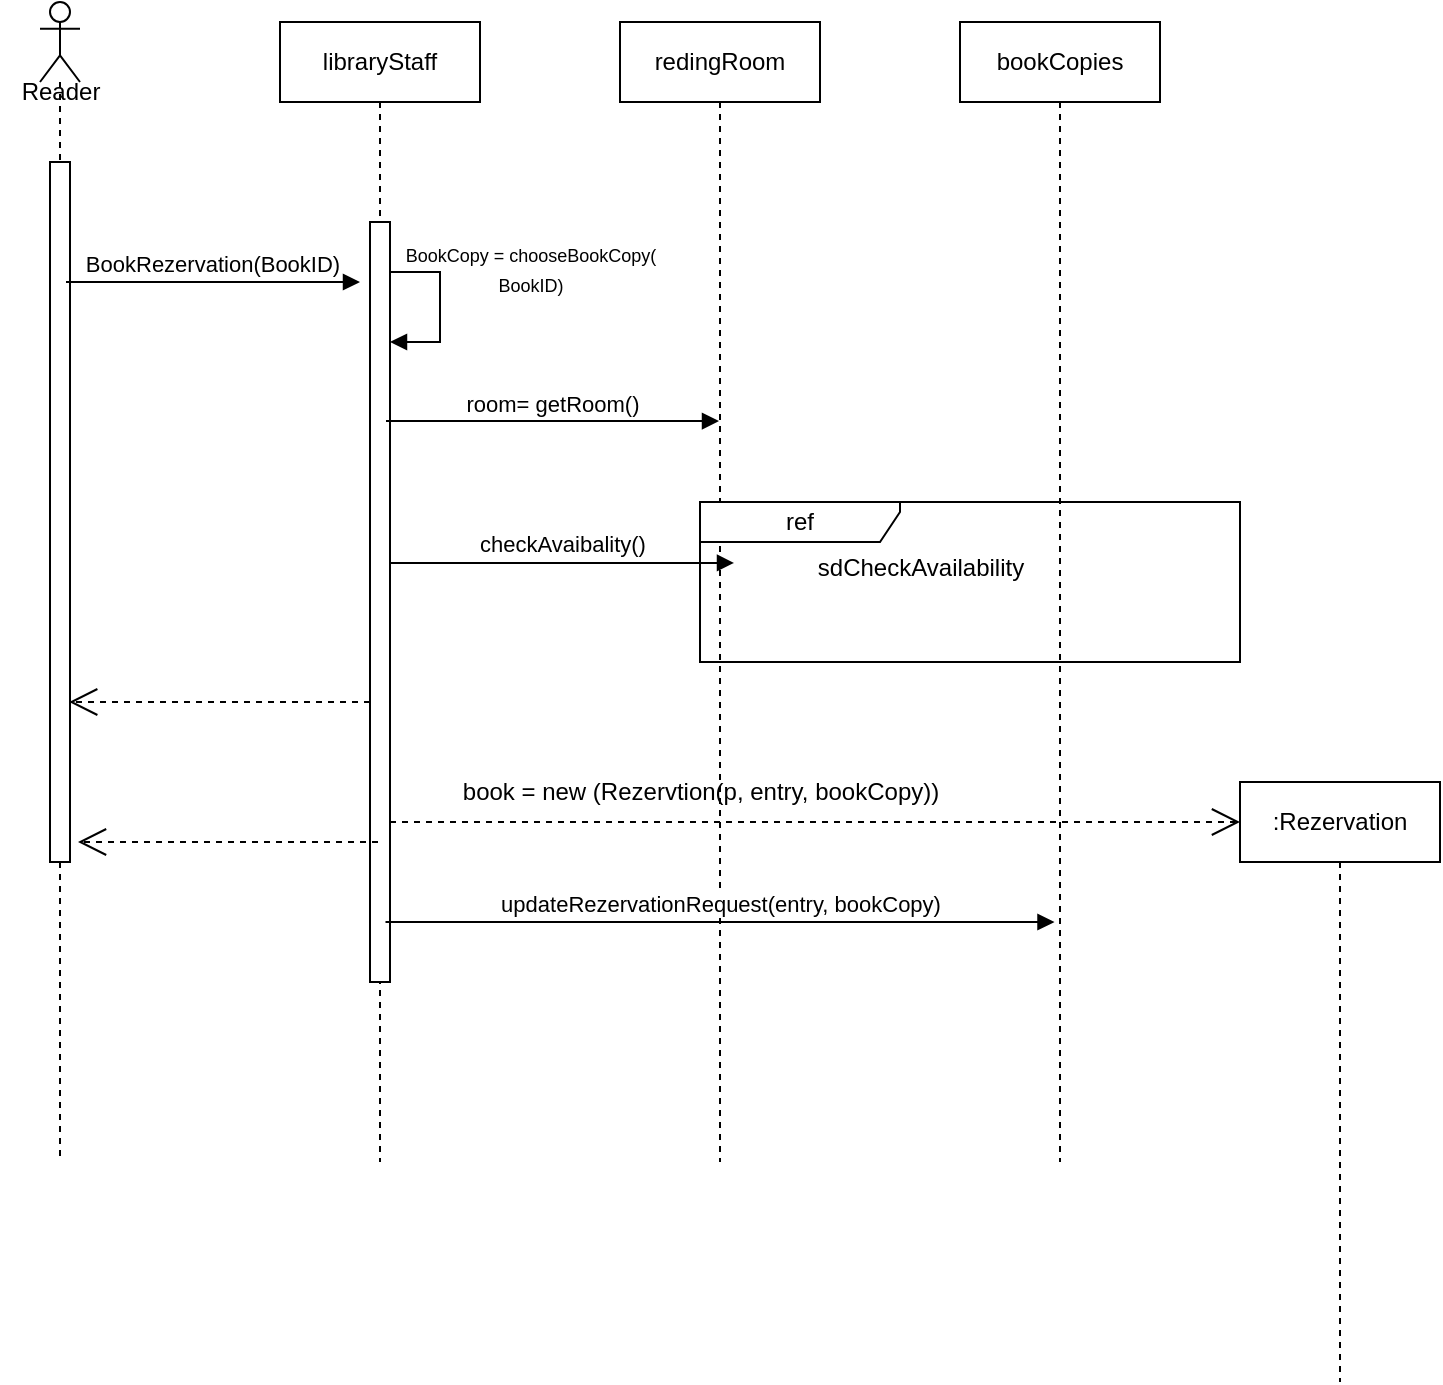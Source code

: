 <mxfile version="24.8.4">
  <diagram name="Страница — 1" id="pS3-0in7lJvGyoiqe4uQ">
    <mxGraphModel dx="1524" dy="647" grid="1" gridSize="10" guides="1" tooltips="1" connect="1" arrows="1" fold="1" page="1" pageScale="1" pageWidth="827" pageHeight="1169" math="0" shadow="0">
      <root>
        <mxCell id="0" />
        <mxCell id="1" parent="0" />
        <mxCell id="MXmLlazvCsYPoLQf0tN6-3" value="" style="shape=umlLifeline;perimeter=lifelinePerimeter;whiteSpace=wrap;html=1;container=1;dropTarget=0;collapsible=0;recursiveResize=0;outlineConnect=0;portConstraint=eastwest;newEdgeStyle={&quot;curved&quot;:0,&quot;rounded&quot;:0};participant=umlActor;" vertex="1" parent="1">
          <mxGeometry x="320" y="380" width="20" height="580" as="geometry" />
        </mxCell>
        <mxCell id="MXmLlazvCsYPoLQf0tN6-5" value="" style="html=1;points=[[0,0,0,0,5],[0,1,0,0,-5],[1,0,0,0,5],[1,1,0,0,-5]];perimeter=orthogonalPerimeter;outlineConnect=0;targetShapes=umlLifeline;portConstraint=eastwest;newEdgeStyle={&quot;curved&quot;:0,&quot;rounded&quot;:0};" vertex="1" parent="MXmLlazvCsYPoLQf0tN6-3">
          <mxGeometry x="5" y="80" width="10" height="350" as="geometry" />
        </mxCell>
        <mxCell id="MXmLlazvCsYPoLQf0tN6-4" value="Reader" style="text;html=1;align=center;verticalAlign=middle;resizable=0;points=[];autosize=1;strokeColor=none;fillColor=none;" vertex="1" parent="1">
          <mxGeometry x="300" y="410" width="60" height="30" as="geometry" />
        </mxCell>
        <mxCell id="MXmLlazvCsYPoLQf0tN6-6" value="libraryStaff" style="shape=umlLifeline;perimeter=lifelinePerimeter;whiteSpace=wrap;html=1;container=1;dropTarget=0;collapsible=0;recursiveResize=0;outlineConnect=0;portConstraint=eastwest;newEdgeStyle={&quot;curved&quot;:0,&quot;rounded&quot;:0};" vertex="1" parent="1">
          <mxGeometry x="440" y="390" width="100" height="570" as="geometry" />
        </mxCell>
        <mxCell id="MXmLlazvCsYPoLQf0tN6-12" value="" style="html=1;points=[[0,0,0,0,5],[0,1,0,0,-5],[1,0,0,0,5],[1,1,0,0,-5]];perimeter=orthogonalPerimeter;outlineConnect=0;targetShapes=umlLifeline;portConstraint=eastwest;newEdgeStyle={&quot;curved&quot;:0,&quot;rounded&quot;:0};" vertex="1" parent="MXmLlazvCsYPoLQf0tN6-6">
          <mxGeometry x="45" y="100" width="10" height="380" as="geometry" />
        </mxCell>
        <mxCell id="MXmLlazvCsYPoLQf0tN6-13" value="" style="html=1;align=left;spacingLeft=2;endArrow=block;rounded=0;edgeStyle=orthogonalEdgeStyle;curved=0;rounded=0;exitX=1;exitY=0;exitDx=0;exitDy=5;exitPerimeter=0;" edge="1" target="MXmLlazvCsYPoLQf0tN6-12" parent="MXmLlazvCsYPoLQf0tN6-6" source="MXmLlazvCsYPoLQf0tN6-12">
          <mxGeometry x="0.333" y="11" relative="1" as="geometry">
            <mxPoint x="55" y="110" as="sourcePoint" />
            <Array as="points">
              <mxPoint x="80" y="125" />
              <mxPoint x="80" y="160" />
            </Array>
            <mxPoint x="5" y="-1" as="offset" />
          </mxGeometry>
        </mxCell>
        <mxCell id="MXmLlazvCsYPoLQf0tN6-7" value="redingRoom" style="shape=umlLifeline;perimeter=lifelinePerimeter;whiteSpace=wrap;html=1;container=1;dropTarget=0;collapsible=0;recursiveResize=0;outlineConnect=0;portConstraint=eastwest;newEdgeStyle={&quot;curved&quot;:0,&quot;rounded&quot;:0};" vertex="1" parent="1">
          <mxGeometry x="610" y="390" width="100" height="570" as="geometry" />
        </mxCell>
        <mxCell id="MXmLlazvCsYPoLQf0tN6-8" value="bookCopies" style="shape=umlLifeline;perimeter=lifelinePerimeter;whiteSpace=wrap;html=1;container=1;dropTarget=0;collapsible=0;recursiveResize=0;outlineConnect=0;portConstraint=eastwest;newEdgeStyle={&quot;curved&quot;:0,&quot;rounded&quot;:0};" vertex="1" parent="1">
          <mxGeometry x="780" y="390" width="100" height="570" as="geometry" />
        </mxCell>
        <mxCell id="MXmLlazvCsYPoLQf0tN6-10" value="BookRezervation(BookID)" style="html=1;verticalAlign=bottom;endArrow=block;curved=0;rounded=0;" edge="1" parent="1">
          <mxGeometry x="-0.001" width="80" relative="1" as="geometry">
            <mxPoint x="332.999" y="520" as="sourcePoint" />
            <mxPoint x="480" y="520" as="targetPoint" />
            <mxPoint as="offset" />
          </mxGeometry>
        </mxCell>
        <mxCell id="MXmLlazvCsYPoLQf0tN6-14" value="&lt;font style=&quot;font-size: 9px;&quot;&gt;BookCopy = chooseBookCopy(&lt;/font&gt;&lt;div&gt;&lt;font style=&quot;font-size: 9px;&quot;&gt;BookID)&lt;/font&gt;&lt;/div&gt;" style="text;html=1;align=center;verticalAlign=middle;resizable=0;points=[];autosize=1;strokeColor=none;fillColor=none;" vertex="1" parent="1">
          <mxGeometry x="490" y="493" width="150" height="40" as="geometry" />
        </mxCell>
        <mxCell id="MXmLlazvCsYPoLQf0tN6-15" value="room= getRoom()" style="html=1;verticalAlign=bottom;endArrow=block;curved=0;rounded=0;" edge="1" parent="1" target="MXmLlazvCsYPoLQf0tN6-7">
          <mxGeometry x="-0.001" width="80" relative="1" as="geometry">
            <mxPoint x="492.999" y="589.55" as="sourcePoint" />
            <mxPoint x="640" y="589.55" as="targetPoint" />
            <mxPoint as="offset" />
          </mxGeometry>
        </mxCell>
        <mxCell id="MXmLlazvCsYPoLQf0tN6-16" value="checkAvaibality()" style="html=1;verticalAlign=bottom;endArrow=block;curved=0;rounded=0;" edge="1" parent="1" source="MXmLlazvCsYPoLQf0tN6-12">
          <mxGeometry x="-0.001" width="80" relative="1" as="geometry">
            <mxPoint x="500" y="660" as="sourcePoint" />
            <mxPoint x="667" y="660.45" as="targetPoint" />
            <mxPoint as="offset" />
          </mxGeometry>
        </mxCell>
        <mxCell id="MXmLlazvCsYPoLQf0tN6-17" value="ref" style="shape=umlFrame;whiteSpace=wrap;html=1;pointerEvents=0;width=100;height=20;" vertex="1" parent="1">
          <mxGeometry x="650" y="630" width="270" height="80" as="geometry" />
        </mxCell>
        <mxCell id="MXmLlazvCsYPoLQf0tN6-18" value="sdCheckAvailability" style="text;html=1;align=center;verticalAlign=middle;resizable=0;points=[];autosize=1;strokeColor=none;fillColor=none;" vertex="1" parent="1">
          <mxGeometry x="695" y="648" width="130" height="30" as="geometry" />
        </mxCell>
        <mxCell id="MXmLlazvCsYPoLQf0tN6-19" value="" style="endArrow=open;endSize=12;dashed=1;html=1;rounded=0;" edge="1" parent="1" source="MXmLlazvCsYPoLQf0tN6-12">
          <mxGeometry width="160" relative="1" as="geometry">
            <mxPoint x="480" y="730" as="sourcePoint" />
            <mxPoint x="334.591" y="730" as="targetPoint" />
          </mxGeometry>
        </mxCell>
        <mxCell id="MXmLlazvCsYPoLQf0tN6-20" value="" style="endArrow=open;endSize=12;dashed=1;html=1;rounded=0;" edge="1" parent="1">
          <mxGeometry width="160" relative="1" as="geometry">
            <mxPoint x="489" y="800" as="sourcePoint" />
            <mxPoint x="339" y="800" as="targetPoint" />
          </mxGeometry>
        </mxCell>
        <mxCell id="MXmLlazvCsYPoLQf0tN6-21" value="" style="endArrow=open;endSize=12;dashed=1;html=1;rounded=0;" edge="1" parent="1" source="MXmLlazvCsYPoLQf0tN6-12">
          <mxGeometry width="160" relative="1" as="geometry">
            <mxPoint x="445.5" y="790.0" as="sourcePoint" />
            <mxPoint x="920" y="790.0" as="targetPoint" />
          </mxGeometry>
        </mxCell>
        <mxCell id="MXmLlazvCsYPoLQf0tN6-23" value=":Rezervation" style="shape=umlLifeline;perimeter=lifelinePerimeter;whiteSpace=wrap;html=1;container=1;dropTarget=0;collapsible=0;recursiveResize=0;outlineConnect=0;portConstraint=eastwest;newEdgeStyle={&quot;curved&quot;:0,&quot;rounded&quot;:0};" vertex="1" parent="1">
          <mxGeometry x="920" y="770" width="100" height="300" as="geometry" />
        </mxCell>
        <mxCell id="MXmLlazvCsYPoLQf0tN6-24" value="book = new (Rezervtion(p, entry, bookCopy))" style="text;html=1;align=center;verticalAlign=middle;resizable=0;points=[];autosize=1;strokeColor=none;fillColor=none;" vertex="1" parent="1">
          <mxGeometry x="520" y="760" width="260" height="30" as="geometry" />
        </mxCell>
        <mxCell id="MXmLlazvCsYPoLQf0tN6-27" value="updateRezervationRequest(entry, bookCopy)" style="html=1;verticalAlign=bottom;endArrow=block;curved=0;rounded=0;" edge="1" parent="1">
          <mxGeometry x="-0.001" width="80" relative="1" as="geometry">
            <mxPoint x="492.75" y="840" as="sourcePoint" />
            <mxPoint x="827.25" y="840" as="targetPoint" />
            <mxPoint as="offset" />
          </mxGeometry>
        </mxCell>
      </root>
    </mxGraphModel>
  </diagram>
</mxfile>
